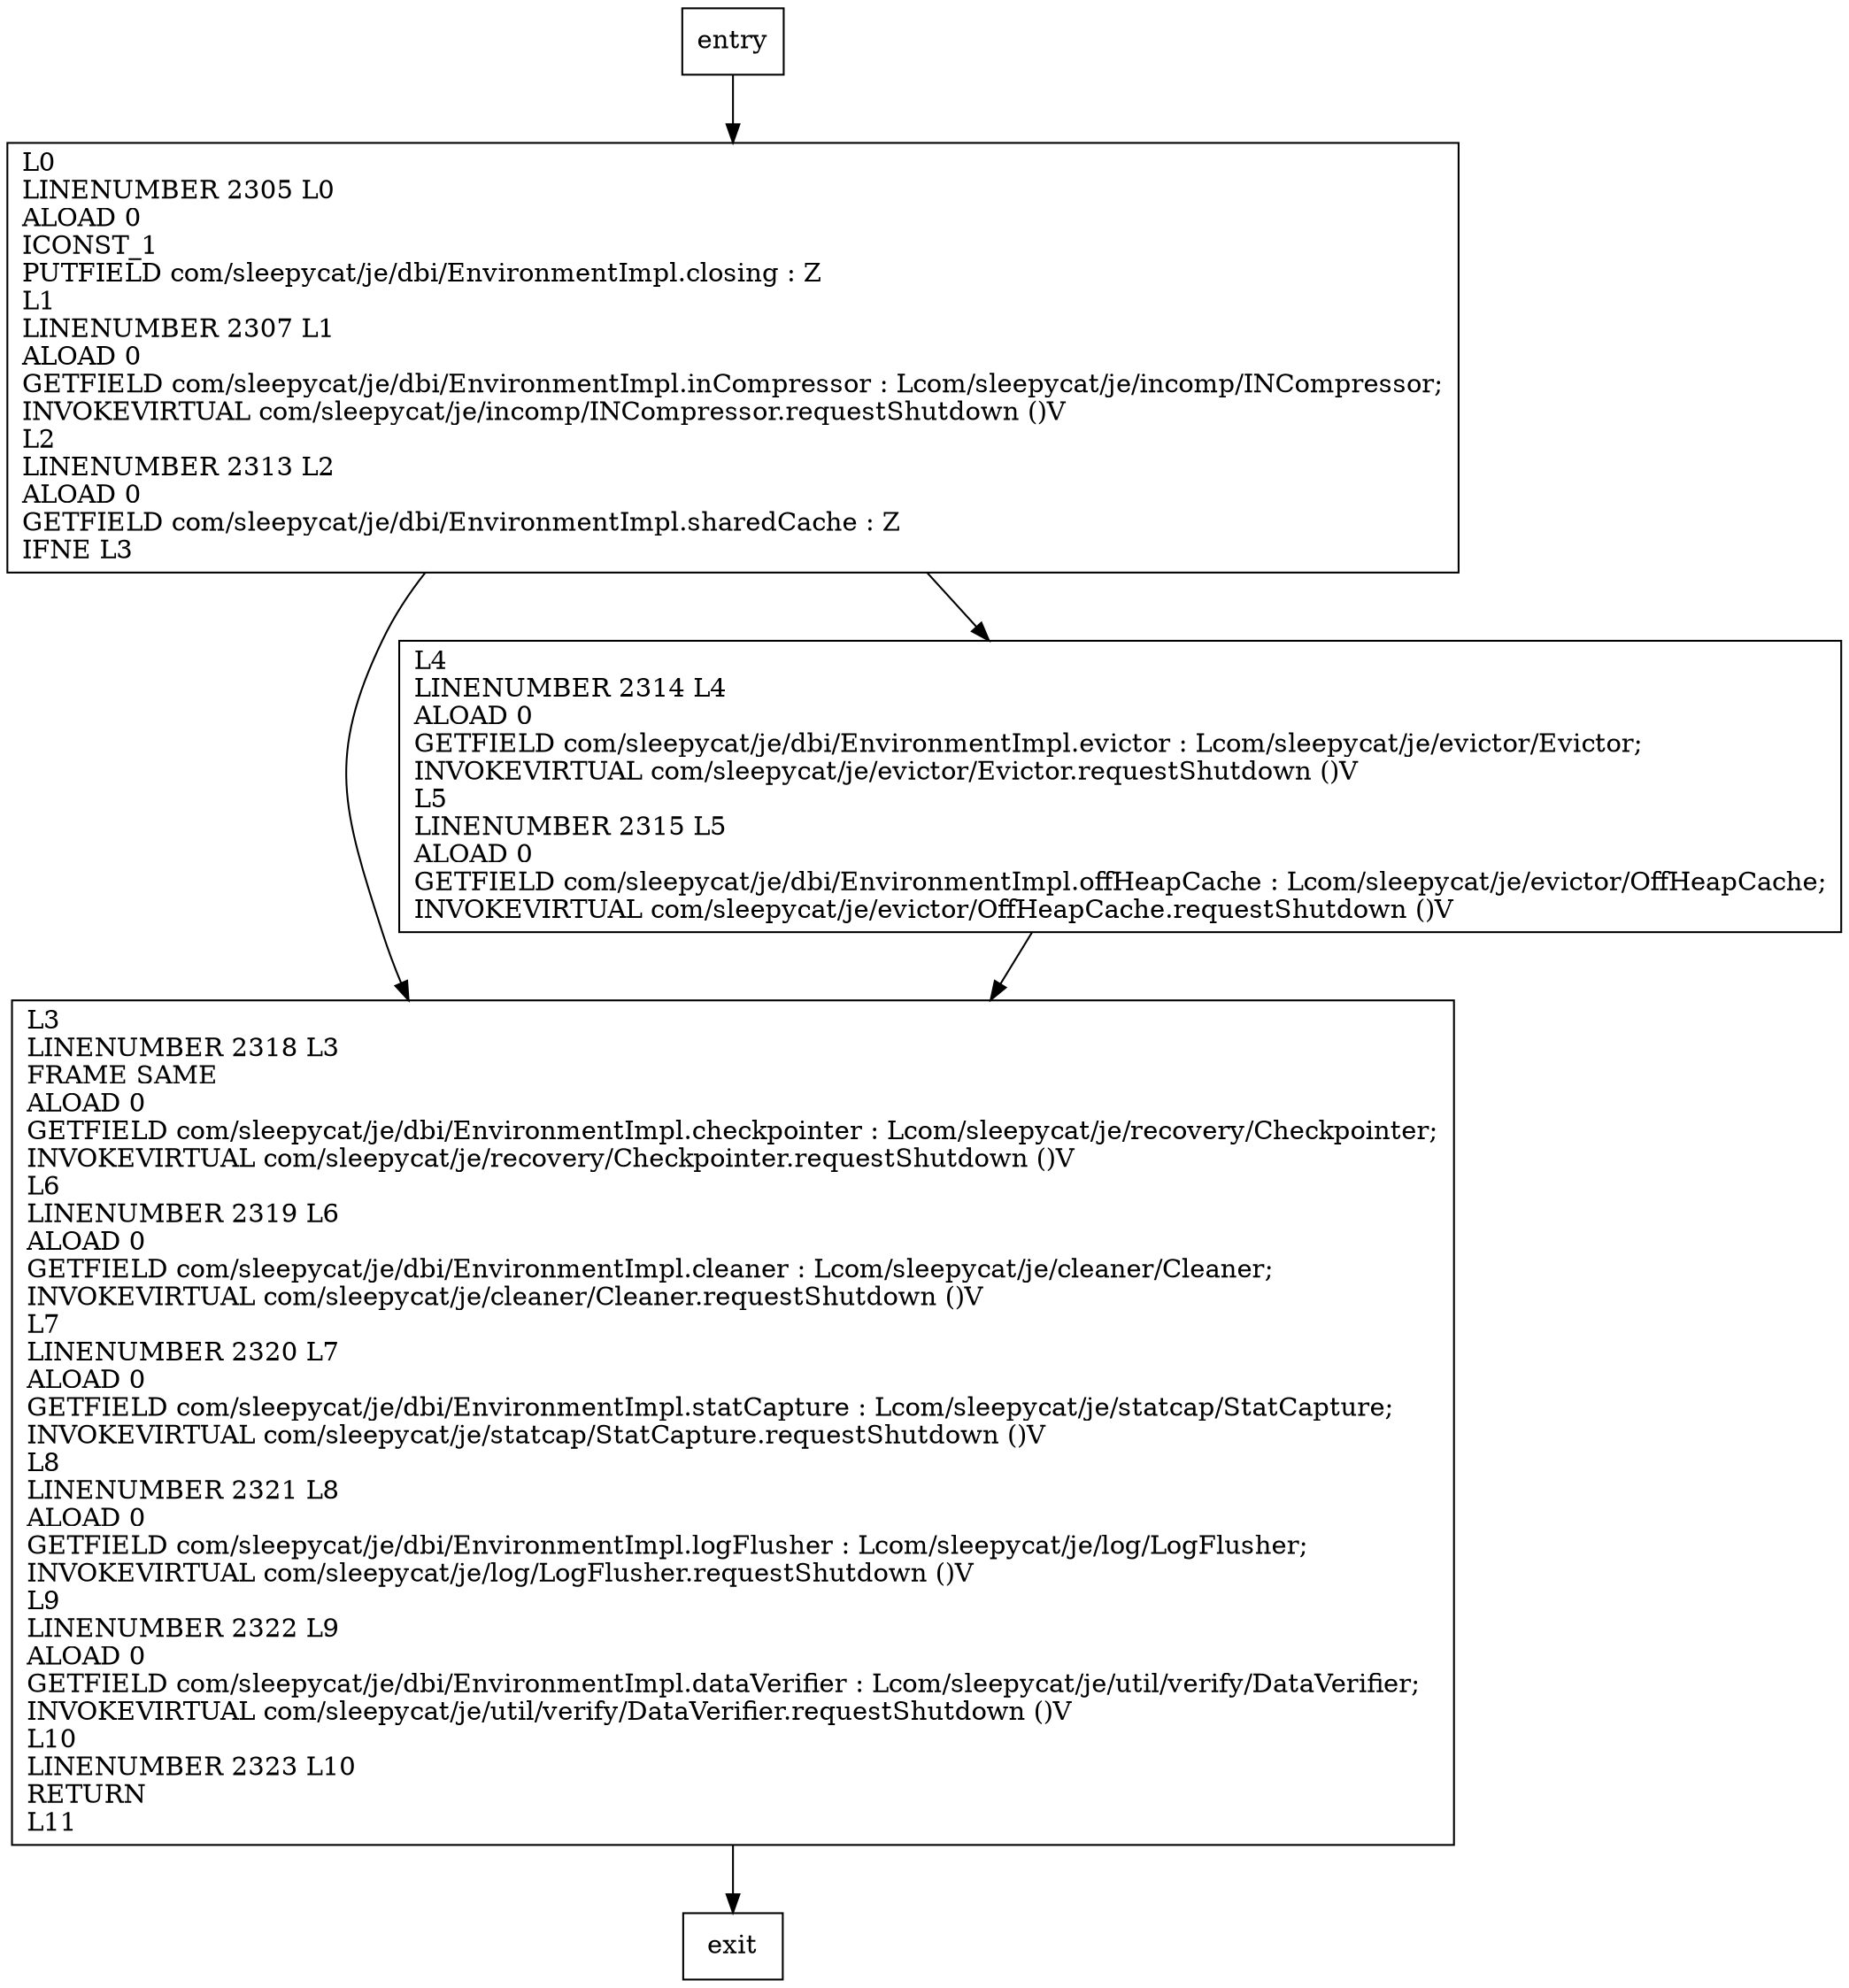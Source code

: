 digraph requestShutdownDaemons {
node [shape=record];
2042703899 [label="L3\lLINENUMBER 2318 L3\lFRAME SAME\lALOAD 0\lGETFIELD com/sleepycat/je/dbi/EnvironmentImpl.checkpointer : Lcom/sleepycat/je/recovery/Checkpointer;\lINVOKEVIRTUAL com/sleepycat/je/recovery/Checkpointer.requestShutdown ()V\lL6\lLINENUMBER 2319 L6\lALOAD 0\lGETFIELD com/sleepycat/je/dbi/EnvironmentImpl.cleaner : Lcom/sleepycat/je/cleaner/Cleaner;\lINVOKEVIRTUAL com/sleepycat/je/cleaner/Cleaner.requestShutdown ()V\lL7\lLINENUMBER 2320 L7\lALOAD 0\lGETFIELD com/sleepycat/je/dbi/EnvironmentImpl.statCapture : Lcom/sleepycat/je/statcap/StatCapture;\lINVOKEVIRTUAL com/sleepycat/je/statcap/StatCapture.requestShutdown ()V\lL8\lLINENUMBER 2321 L8\lALOAD 0\lGETFIELD com/sleepycat/je/dbi/EnvironmentImpl.logFlusher : Lcom/sleepycat/je/log/LogFlusher;\lINVOKEVIRTUAL com/sleepycat/je/log/LogFlusher.requestShutdown ()V\lL9\lLINENUMBER 2322 L9\lALOAD 0\lGETFIELD com/sleepycat/je/dbi/EnvironmentImpl.dataVerifier : Lcom/sleepycat/je/util/verify/DataVerifier;\lINVOKEVIRTUAL com/sleepycat/je/util/verify/DataVerifier.requestShutdown ()V\lL10\lLINENUMBER 2323 L10\lRETURN\lL11\l"];
1509147006 [label="L4\lLINENUMBER 2314 L4\lALOAD 0\lGETFIELD com/sleepycat/je/dbi/EnvironmentImpl.evictor : Lcom/sleepycat/je/evictor/Evictor;\lINVOKEVIRTUAL com/sleepycat/je/evictor/Evictor.requestShutdown ()V\lL5\lLINENUMBER 2315 L5\lALOAD 0\lGETFIELD com/sleepycat/je/dbi/EnvironmentImpl.offHeapCache : Lcom/sleepycat/je/evictor/OffHeapCache;\lINVOKEVIRTUAL com/sleepycat/je/evictor/OffHeapCache.requestShutdown ()V\l"];
1623937066 [label="L0\lLINENUMBER 2305 L0\lALOAD 0\lICONST_1\lPUTFIELD com/sleepycat/je/dbi/EnvironmentImpl.closing : Z\lL1\lLINENUMBER 2307 L1\lALOAD 0\lGETFIELD com/sleepycat/je/dbi/EnvironmentImpl.inCompressor : Lcom/sleepycat/je/incomp/INCompressor;\lINVOKEVIRTUAL com/sleepycat/je/incomp/INCompressor.requestShutdown ()V\lL2\lLINENUMBER 2313 L2\lALOAD 0\lGETFIELD com/sleepycat/je/dbi/EnvironmentImpl.sharedCache : Z\lIFNE L3\l"];
entry;
exit;
entry -> 1623937066;
2042703899 -> exit;
1509147006 -> 2042703899;
1623937066 -> 2042703899;
1623937066 -> 1509147006;
}
